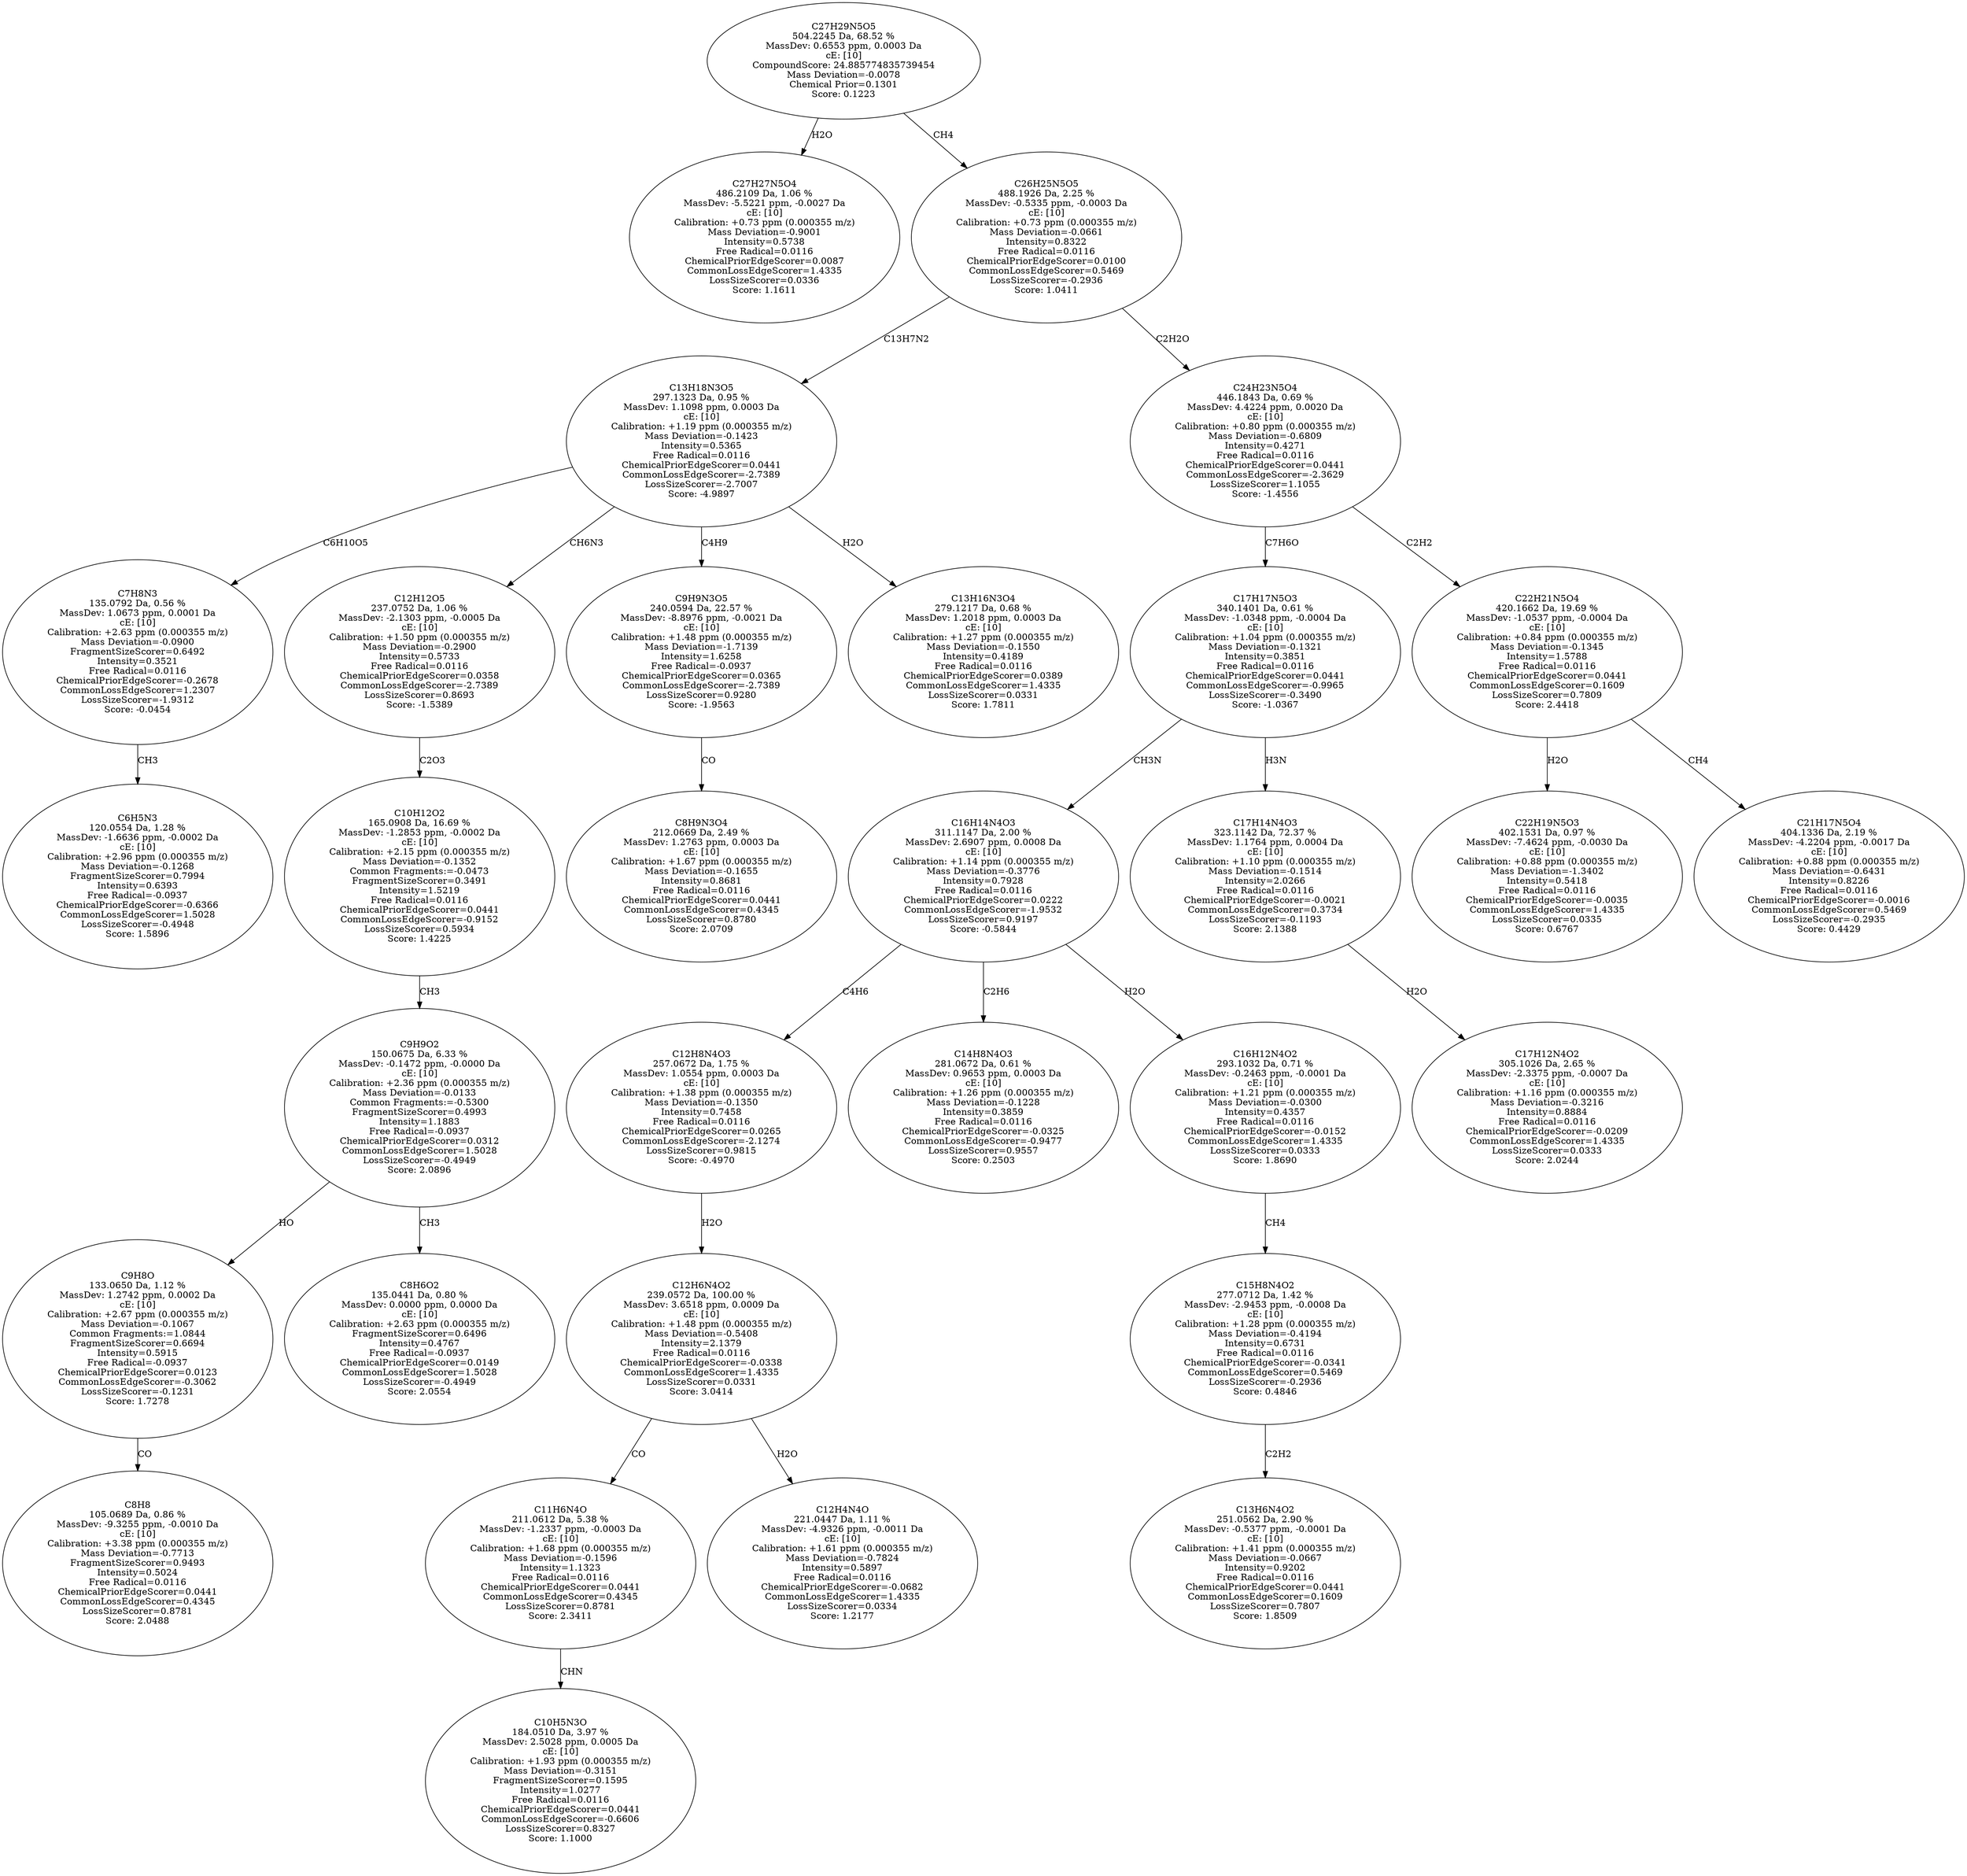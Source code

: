 strict digraph {
v1 [label="C27H27N5O4\n486.2109 Da, 1.06 %\nMassDev: -5.5221 ppm, -0.0027 Da\ncE: [10]\nCalibration: +0.73 ppm (0.000355 m/z)\nMass Deviation=-0.9001\nIntensity=0.5738\nFree Radical=0.0116\nChemicalPriorEdgeScorer=0.0087\nCommonLossEdgeScorer=1.4335\nLossSizeScorer=0.0336\nScore: 1.1611"];
v2 [label="C6H5N3\n120.0554 Da, 1.28 %\nMassDev: -1.6636 ppm, -0.0002 Da\ncE: [10]\nCalibration: +2.96 ppm (0.000355 m/z)\nMass Deviation=-0.1268\nFragmentSizeScorer=0.7994\nIntensity=0.6393\nFree Radical=-0.0937\nChemicalPriorEdgeScorer=-0.6366\nCommonLossEdgeScorer=1.5028\nLossSizeScorer=-0.4948\nScore: 1.5896"];
v3 [label="C7H8N3\n135.0792 Da, 0.56 %\nMassDev: 1.0673 ppm, 0.0001 Da\ncE: [10]\nCalibration: +2.63 ppm (0.000355 m/z)\nMass Deviation=-0.0900\nFragmentSizeScorer=0.6492\nIntensity=0.3521\nFree Radical=0.0116\nChemicalPriorEdgeScorer=-0.2678\nCommonLossEdgeScorer=1.2307\nLossSizeScorer=-1.9312\nScore: -0.0454"];
v4 [label="C8H8\n105.0689 Da, 0.86 %\nMassDev: -9.3255 ppm, -0.0010 Da\ncE: [10]\nCalibration: +3.38 ppm (0.000355 m/z)\nMass Deviation=-0.7713\nFragmentSizeScorer=0.9493\nIntensity=0.5024\nFree Radical=0.0116\nChemicalPriorEdgeScorer=0.0441\nCommonLossEdgeScorer=0.4345\nLossSizeScorer=0.8781\nScore: 2.0488"];
v5 [label="C9H8O\n133.0650 Da, 1.12 %\nMassDev: 1.2742 ppm, 0.0002 Da\ncE: [10]\nCalibration: +2.67 ppm (0.000355 m/z)\nMass Deviation=-0.1067\nCommon Fragments:=1.0844\nFragmentSizeScorer=0.6694\nIntensity=0.5915\nFree Radical=-0.0937\nChemicalPriorEdgeScorer=0.0123\nCommonLossEdgeScorer=-0.3062\nLossSizeScorer=-0.1231\nScore: 1.7278"];
v6 [label="C8H6O2\n135.0441 Da, 0.80 %\nMassDev: 0.0000 ppm, 0.0000 Da\ncE: [10]\nCalibration: +2.63 ppm (0.000355 m/z)\nFragmentSizeScorer=0.6496\nIntensity=0.4767\nFree Radical=-0.0937\nChemicalPriorEdgeScorer=0.0149\nCommonLossEdgeScorer=1.5028\nLossSizeScorer=-0.4949\nScore: 2.0554"];
v7 [label="C9H9O2\n150.0675 Da, 6.33 %\nMassDev: -0.1472 ppm, -0.0000 Da\ncE: [10]\nCalibration: +2.36 ppm (0.000355 m/z)\nMass Deviation=-0.0133\nCommon Fragments:=-0.5300\nFragmentSizeScorer=0.4993\nIntensity=1.1883\nFree Radical=-0.0937\nChemicalPriorEdgeScorer=0.0312\nCommonLossEdgeScorer=1.5028\nLossSizeScorer=-0.4949\nScore: 2.0896"];
v8 [label="C10H12O2\n165.0908 Da, 16.69 %\nMassDev: -1.2853 ppm, -0.0002 Da\ncE: [10]\nCalibration: +2.15 ppm (0.000355 m/z)\nMass Deviation=-0.1352\nCommon Fragments:=-0.0473\nFragmentSizeScorer=0.3491\nIntensity=1.5219\nFree Radical=0.0116\nChemicalPriorEdgeScorer=0.0441\nCommonLossEdgeScorer=-0.9152\nLossSizeScorer=0.5934\nScore: 1.4225"];
v9 [label="C12H12O5\n237.0752 Da, 1.06 %\nMassDev: -2.1303 ppm, -0.0005 Da\ncE: [10]\nCalibration: +1.50 ppm (0.000355 m/z)\nMass Deviation=-0.2900\nIntensity=0.5733\nFree Radical=0.0116\nChemicalPriorEdgeScorer=0.0358\nCommonLossEdgeScorer=-2.7389\nLossSizeScorer=0.8693\nScore: -1.5389"];
v10 [label="C8H9N3O4\n212.0669 Da, 2.49 %\nMassDev: 1.2763 ppm, 0.0003 Da\ncE: [10]\nCalibration: +1.67 ppm (0.000355 m/z)\nMass Deviation=-0.1655\nIntensity=0.8681\nFree Radical=0.0116\nChemicalPriorEdgeScorer=0.0441\nCommonLossEdgeScorer=0.4345\nLossSizeScorer=0.8780\nScore: 2.0709"];
v11 [label="C9H9N3O5\n240.0594 Da, 22.57 %\nMassDev: -8.8976 ppm, -0.0021 Da\ncE: [10]\nCalibration: +1.48 ppm (0.000355 m/z)\nMass Deviation=-1.7139\nIntensity=1.6258\nFree Radical=-0.0937\nChemicalPriorEdgeScorer=0.0365\nCommonLossEdgeScorer=-2.7389\nLossSizeScorer=0.9280\nScore: -1.9563"];
v12 [label="C13H16N3O4\n279.1217 Da, 0.68 %\nMassDev: 1.2018 ppm, 0.0003 Da\ncE: [10]\nCalibration: +1.27 ppm (0.000355 m/z)\nMass Deviation=-0.1550\nIntensity=0.4189\nFree Radical=0.0116\nChemicalPriorEdgeScorer=0.0389\nCommonLossEdgeScorer=1.4335\nLossSizeScorer=0.0331\nScore: 1.7811"];
v13 [label="C13H18N3O5\n297.1323 Da, 0.95 %\nMassDev: 1.1098 ppm, 0.0003 Da\ncE: [10]\nCalibration: +1.19 ppm (0.000355 m/z)\nMass Deviation=-0.1423\nIntensity=0.5365\nFree Radical=0.0116\nChemicalPriorEdgeScorer=0.0441\nCommonLossEdgeScorer=-2.7389\nLossSizeScorer=-2.7007\nScore: -4.9897"];
v14 [label="C10H5N3O\n184.0510 Da, 3.97 %\nMassDev: 2.5028 ppm, 0.0005 Da\ncE: [10]\nCalibration: +1.93 ppm (0.000355 m/z)\nMass Deviation=-0.3151\nFragmentSizeScorer=0.1595\nIntensity=1.0277\nFree Radical=0.0116\nChemicalPriorEdgeScorer=0.0441\nCommonLossEdgeScorer=-0.6606\nLossSizeScorer=0.8327\nScore: 1.1000"];
v15 [label="C11H6N4O\n211.0612 Da, 5.38 %\nMassDev: -1.2337 ppm, -0.0003 Da\ncE: [10]\nCalibration: +1.68 ppm (0.000355 m/z)\nMass Deviation=-0.1596\nIntensity=1.1323\nFree Radical=0.0116\nChemicalPriorEdgeScorer=0.0441\nCommonLossEdgeScorer=0.4345\nLossSizeScorer=0.8781\nScore: 2.3411"];
v16 [label="C12H4N4O\n221.0447 Da, 1.11 %\nMassDev: -4.9326 ppm, -0.0011 Da\ncE: [10]\nCalibration: +1.61 ppm (0.000355 m/z)\nMass Deviation=-0.7824\nIntensity=0.5897\nFree Radical=0.0116\nChemicalPriorEdgeScorer=-0.0682\nCommonLossEdgeScorer=1.4335\nLossSizeScorer=0.0334\nScore: 1.2177"];
v17 [label="C12H6N4O2\n239.0572 Da, 100.00 %\nMassDev: 3.6518 ppm, 0.0009 Da\ncE: [10]\nCalibration: +1.48 ppm (0.000355 m/z)\nMass Deviation=-0.5408\nIntensity=2.1379\nFree Radical=0.0116\nChemicalPriorEdgeScorer=-0.0338\nCommonLossEdgeScorer=1.4335\nLossSizeScorer=0.0331\nScore: 3.0414"];
v18 [label="C12H8N4O3\n257.0672 Da, 1.75 %\nMassDev: 1.0554 ppm, 0.0003 Da\ncE: [10]\nCalibration: +1.38 ppm (0.000355 m/z)\nMass Deviation=-0.1350\nIntensity=0.7458\nFree Radical=0.0116\nChemicalPriorEdgeScorer=0.0265\nCommonLossEdgeScorer=-2.1274\nLossSizeScorer=0.9815\nScore: -0.4970"];
v19 [label="C14H8N4O3\n281.0672 Da, 0.61 %\nMassDev: 0.9653 ppm, 0.0003 Da\ncE: [10]\nCalibration: +1.26 ppm (0.000355 m/z)\nMass Deviation=-0.1228\nIntensity=0.3859\nFree Radical=0.0116\nChemicalPriorEdgeScorer=-0.0325\nCommonLossEdgeScorer=-0.9477\nLossSizeScorer=0.9557\nScore: 0.2503"];
v20 [label="C13H6N4O2\n251.0562 Da, 2.90 %\nMassDev: -0.5377 ppm, -0.0001 Da\ncE: [10]\nCalibration: +1.41 ppm (0.000355 m/z)\nMass Deviation=-0.0667\nIntensity=0.9202\nFree Radical=0.0116\nChemicalPriorEdgeScorer=0.0441\nCommonLossEdgeScorer=0.1609\nLossSizeScorer=0.7807\nScore: 1.8509"];
v21 [label="C15H8N4O2\n277.0712 Da, 1.42 %\nMassDev: -2.9453 ppm, -0.0008 Da\ncE: [10]\nCalibration: +1.28 ppm (0.000355 m/z)\nMass Deviation=-0.4194\nIntensity=0.6731\nFree Radical=0.0116\nChemicalPriorEdgeScorer=-0.0341\nCommonLossEdgeScorer=0.5469\nLossSizeScorer=-0.2936\nScore: 0.4846"];
v22 [label="C16H12N4O2\n293.1032 Da, 0.71 %\nMassDev: -0.2463 ppm, -0.0001 Da\ncE: [10]\nCalibration: +1.21 ppm (0.000355 m/z)\nMass Deviation=-0.0300\nIntensity=0.4357\nFree Radical=0.0116\nChemicalPriorEdgeScorer=-0.0152\nCommonLossEdgeScorer=1.4335\nLossSizeScorer=0.0333\nScore: 1.8690"];
v23 [label="C16H14N4O3\n311.1147 Da, 2.00 %\nMassDev: 2.6907 ppm, 0.0008 Da\ncE: [10]\nCalibration: +1.14 ppm (0.000355 m/z)\nMass Deviation=-0.3776\nIntensity=0.7928\nFree Radical=0.0116\nChemicalPriorEdgeScorer=0.0222\nCommonLossEdgeScorer=-1.9532\nLossSizeScorer=0.9197\nScore: -0.5844"];
v24 [label="C17H12N4O2\n305.1026 Da, 2.65 %\nMassDev: -2.3375 ppm, -0.0007 Da\ncE: [10]\nCalibration: +1.16 ppm (0.000355 m/z)\nMass Deviation=-0.3216\nIntensity=0.8884\nFree Radical=0.0116\nChemicalPriorEdgeScorer=-0.0209\nCommonLossEdgeScorer=1.4335\nLossSizeScorer=0.0333\nScore: 2.0244"];
v25 [label="C17H14N4O3\n323.1142 Da, 72.37 %\nMassDev: 1.1764 ppm, 0.0004 Da\ncE: [10]\nCalibration: +1.10 ppm (0.000355 m/z)\nMass Deviation=-0.1514\nIntensity=2.0266\nFree Radical=0.0116\nChemicalPriorEdgeScorer=-0.0021\nCommonLossEdgeScorer=0.3734\nLossSizeScorer=-0.1193\nScore: 2.1388"];
v26 [label="C17H17N5O3\n340.1401 Da, 0.61 %\nMassDev: -1.0348 ppm, -0.0004 Da\ncE: [10]\nCalibration: +1.04 ppm (0.000355 m/z)\nMass Deviation=-0.1321\nIntensity=0.3851\nFree Radical=0.0116\nChemicalPriorEdgeScorer=0.0441\nCommonLossEdgeScorer=-0.9965\nLossSizeScorer=-0.3490\nScore: -1.0367"];
v27 [label="C22H19N5O3\n402.1531 Da, 0.97 %\nMassDev: -7.4624 ppm, -0.0030 Da\ncE: [10]\nCalibration: +0.88 ppm (0.000355 m/z)\nMass Deviation=-1.3402\nIntensity=0.5418\nFree Radical=0.0116\nChemicalPriorEdgeScorer=-0.0035\nCommonLossEdgeScorer=1.4335\nLossSizeScorer=0.0335\nScore: 0.6767"];
v28 [label="C21H17N5O4\n404.1336 Da, 2.19 %\nMassDev: -4.2204 ppm, -0.0017 Da\ncE: [10]\nCalibration: +0.88 ppm (0.000355 m/z)\nMass Deviation=-0.6431\nIntensity=0.8226\nFree Radical=0.0116\nChemicalPriorEdgeScorer=-0.0016\nCommonLossEdgeScorer=0.5469\nLossSizeScorer=-0.2935\nScore: 0.4429"];
v29 [label="C22H21N5O4\n420.1662 Da, 19.69 %\nMassDev: -1.0537 ppm, -0.0004 Da\ncE: [10]\nCalibration: +0.84 ppm (0.000355 m/z)\nMass Deviation=-0.1345\nIntensity=1.5788\nFree Radical=0.0116\nChemicalPriorEdgeScorer=0.0441\nCommonLossEdgeScorer=0.1609\nLossSizeScorer=0.7809\nScore: 2.4418"];
v30 [label="C24H23N5O4\n446.1843 Da, 0.69 %\nMassDev: 4.4224 ppm, 0.0020 Da\ncE: [10]\nCalibration: +0.80 ppm (0.000355 m/z)\nMass Deviation=-0.6809\nIntensity=0.4271\nFree Radical=0.0116\nChemicalPriorEdgeScorer=0.0441\nCommonLossEdgeScorer=-2.3629\nLossSizeScorer=1.1055\nScore: -1.4556"];
v31 [label="C26H25N5O5\n488.1926 Da, 2.25 %\nMassDev: -0.5335 ppm, -0.0003 Da\ncE: [10]\nCalibration: +0.73 ppm (0.000355 m/z)\nMass Deviation=-0.0661\nIntensity=0.8322\nFree Radical=0.0116\nChemicalPriorEdgeScorer=0.0100\nCommonLossEdgeScorer=0.5469\nLossSizeScorer=-0.2936\nScore: 1.0411"];
v32 [label="C27H29N5O5\n504.2245 Da, 68.52 %\nMassDev: 0.6553 ppm, 0.0003 Da\ncE: [10]\nCompoundScore: 24.885774835739454\nMass Deviation=-0.0078\nChemical Prior=0.1301\nScore: 0.1223"];
v32 -> v1 [label="H2O"];
v3 -> v2 [label="CH3"];
v13 -> v3 [label="C6H10O5"];
v5 -> v4 [label="CO"];
v7 -> v5 [label="HO"];
v7 -> v6 [label="CH3"];
v8 -> v7 [label="CH3"];
v9 -> v8 [label="C2O3"];
v13 -> v9 [label="CH6N3"];
v11 -> v10 [label="CO"];
v13 -> v11 [label="C4H9"];
v13 -> v12 [label="H2O"];
v31 -> v13 [label="C13H7N2"];
v15 -> v14 [label="CHN"];
v17 -> v15 [label="CO"];
v17 -> v16 [label="H2O"];
v18 -> v17 [label="H2O"];
v23 -> v18 [label="C4H6"];
v23 -> v19 [label="C2H6"];
v21 -> v20 [label="C2H2"];
v22 -> v21 [label="CH4"];
v23 -> v22 [label="H2O"];
v26 -> v23 [label="CH3N"];
v25 -> v24 [label="H2O"];
v26 -> v25 [label="H3N"];
v30 -> v26 [label="C7H6O"];
v29 -> v27 [label="H2O"];
v29 -> v28 [label="CH4"];
v30 -> v29 [label="C2H2"];
v31 -> v30 [label="C2H2O"];
v32 -> v31 [label="CH4"];
}